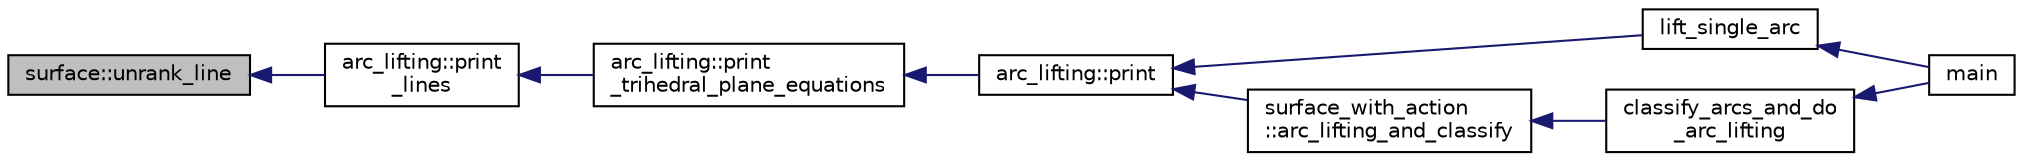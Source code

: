 digraph "surface::unrank_line"
{
  edge [fontname="Helvetica",fontsize="10",labelfontname="Helvetica",labelfontsize="10"];
  node [fontname="Helvetica",fontsize="10",shape=record];
  rankdir="LR";
  Node5389 [label="surface::unrank_line",height=0.2,width=0.4,color="black", fillcolor="grey75", style="filled", fontcolor="black"];
  Node5389 -> Node5390 [dir="back",color="midnightblue",fontsize="10",style="solid",fontname="Helvetica"];
  Node5390 [label="arc_lifting::print\l_lines",height=0.2,width=0.4,color="black", fillcolor="white", style="filled",URL="$dc/db7/classarc__lifting.html#a009bcb8a7affe10703e00d89989d69ab"];
  Node5390 -> Node5391 [dir="back",color="midnightblue",fontsize="10",style="solid",fontname="Helvetica"];
  Node5391 [label="arc_lifting::print\l_trihedral_plane_equations",height=0.2,width=0.4,color="black", fillcolor="white", style="filled",URL="$dc/db7/classarc__lifting.html#a0891242257251ca92491d6b9192645c6"];
  Node5391 -> Node5392 [dir="back",color="midnightblue",fontsize="10",style="solid",fontname="Helvetica"];
  Node5392 [label="arc_lifting::print",height=0.2,width=0.4,color="black", fillcolor="white", style="filled",URL="$dc/db7/classarc__lifting.html#ae1609cb80720bc005f0fc3ea65150185"];
  Node5392 -> Node5393 [dir="back",color="midnightblue",fontsize="10",style="solid",fontname="Helvetica"];
  Node5393 [label="lift_single_arc",height=0.2,width=0.4,color="black", fillcolor="white", style="filled",URL="$d6/dc3/arc__lifting__main_8_c.html#a0bdc148f70112959722a40cf9758d54b"];
  Node5393 -> Node5394 [dir="back",color="midnightblue",fontsize="10",style="solid",fontname="Helvetica"];
  Node5394 [label="main",height=0.2,width=0.4,color="black", fillcolor="white", style="filled",URL="$d6/dc3/arc__lifting__main_8_c.html#a217dbf8b442f20279ea00b898af96f52"];
  Node5392 -> Node5395 [dir="back",color="midnightblue",fontsize="10",style="solid",fontname="Helvetica"];
  Node5395 [label="surface_with_action\l::arc_lifting_and_classify",height=0.2,width=0.4,color="black", fillcolor="white", style="filled",URL="$d8/df9/classsurface__with__action.html#a62a3948f830c59e09ef94937650a07a4"];
  Node5395 -> Node5396 [dir="back",color="midnightblue",fontsize="10",style="solid",fontname="Helvetica"];
  Node5396 [label="classify_arcs_and_do\l_arc_lifting",height=0.2,width=0.4,color="black", fillcolor="white", style="filled",URL="$d6/dc3/arc__lifting__main_8_c.html#afdd7be16f16b8c71e9a72fe5f6a0b59c"];
  Node5396 -> Node5394 [dir="back",color="midnightblue",fontsize="10",style="solid",fontname="Helvetica"];
}

